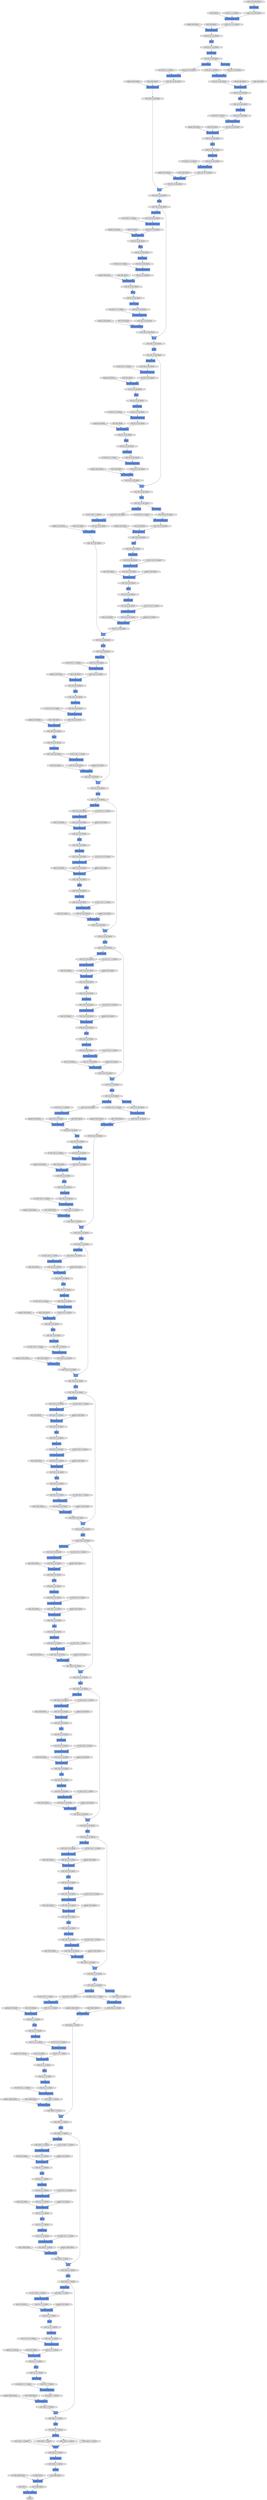 digraph graphname{rankdir=TB;47484085403792 [label="(256, 64, 15, 56), float32",shape="octagon",fillcolor="#E0E0E0",style="filled"];47484085403856 [label="HaloExchange",shape="record",fillcolor="#6495ED",style="filled"];47484033696016 [label="gamma: (128), float32",shape="octagon",fillcolor="#E0E0E0",style="filled"];47484033630480 [label="gamma: (128), float32",shape="octagon",fillcolor="#E0E0E0",style="filled"];47485722526032 [label="(256, 512, 2, 7), float32",shape="octagon",fillcolor="#E0E0E0",style="filled"];47484084912464 [label="gamma: (256), float32",shape="octagon",fillcolor="#E0E0E0",style="filled"];47484084978064 [label="gamma: (256), float32",shape="octagon",fillcolor="#E0E0E0",style="filled"];47485722526160 [label="BatchNormalization",shape="record",fillcolor="#6495ED",style="filled"];47485722526288 [label="(256, 512, 2, 7), float32",shape="octagon",fillcolor="#E0E0E0",style="filled"];47484033696336 [label="beta: (128), float32",shape="octagon",fillcolor="#E0E0E0",style="filled"];47484033630800 [label="beta: (128), float32",shape="octagon",fillcolor="#E0E0E0",style="filled"];47484084912784 [label="beta: (256), float32",shape="octagon",fillcolor="#E0E0E0",style="filled"];47485722526416 [label="BatchNormalization",shape="record",fillcolor="#6495ED",style="filled"];47484084978384 [label="beta: (256), float32",shape="octagon",fillcolor="#E0E0E0",style="filled"];47485722526544 [label="(256, 512, 2, 7), float32",shape="octagon",fillcolor="#E0E0E0",style="filled"];47484033696720 [label="W: (128, 128, 3, 3), float32",shape="octagon",fillcolor="#E0E0E0",style="filled"];47484033631184 [label="W: (128, 128, 3, 3), float32",shape="octagon",fillcolor="#E0E0E0",style="filled"];47484084913168 [label="W: (256, 256, 3, 3), float32",shape="octagon",fillcolor="#E0E0E0",style="filled"];47484084978768 [label="W: (1024, 256, 1, 1), float32",shape="octagon",fillcolor="#E0E0E0",style="filled"];47485722526928 [label="(256, 512, 2, 7), float32",shape="octagon",fillcolor="#E0E0E0",style="filled"];47484033697168 [label="gamma: (128), float32",shape="octagon",fillcolor="#E0E0E0",style="filled"];47484033631632 [label="gamma: (128), float32",shape="octagon",fillcolor="#E0E0E0",style="filled"];47484084913616 [label="gamma: (256), float32",shape="octagon",fillcolor="#E0E0E0",style="filled"];47484084979216 [label="gamma: (1024), float32",shape="octagon",fillcolor="#E0E0E0",style="filled"];47484033697488 [label="beta: (128), float32",shape="octagon",fillcolor="#E0E0E0",style="filled"];47484033631952 [label="beta: (128), float32",shape="octagon",fillcolor="#E0E0E0",style="filled"];47484084913936 [label="beta: (256), float32",shape="octagon",fillcolor="#E0E0E0",style="filled"];47485722527568 [label="Convolution2DFunction",shape="record",fillcolor="#6495ED",style="filled"];47484084979536 [label="beta: (1024), float32",shape="octagon",fillcolor="#E0E0E0",style="filled"];47485722527632 [label="(256, 512, 2, 7), float32",shape="octagon",fillcolor="#E0E0E0",style="filled"];47485722527760 [label="ReLU",shape="record",fillcolor="#6495ED",style="filled"];47484033697872 [label="W: (512, 128, 1, 1), float32",shape="octagon",fillcolor="#E0E0E0",style="filled"];47484033632336 [label="W: (512, 128, 1, 1), float32",shape="octagon",fillcolor="#E0E0E0",style="filled"];47485722527888 [label="(256, 512, 2, 7), float32",shape="octagon",fillcolor="#E0E0E0",style="filled"];47484084914320 [label="W: (1024, 256, 1, 1), float32",shape="octagon",fillcolor="#E0E0E0",style="filled"];47485722528016 [label="_ + _",shape="record",fillcolor="#6495ED",style="filled"];47485722528144 [label="(256, 512, 2, 7), float32",shape="octagon",fillcolor="#E0E0E0",style="filled"];47484084980176 [label="W: (512, 1024, 1, 1), float32",shape="octagon",fillcolor="#E0E0E0",style="filled"];47484033698320 [label="gamma: (512), float32",shape="octagon",fillcolor="#E0E0E0",style="filled"];47484033632784 [label="gamma: (512), float32",shape="octagon",fillcolor="#E0E0E0",style="filled"];47484084914768 [label="gamma: (1024), float32",shape="octagon",fillcolor="#E0E0E0",style="filled"];47485722528528 [label="(256, 2048, 2, 7), float32",shape="octagon",fillcolor="#E0E0E0",style="filled"];47484033698640 [label="beta: (512), float32",shape="octagon",fillcolor="#E0E0E0",style="filled"];47484033633104 [label="beta: (512), float32",shape="octagon",fillcolor="#E0E0E0",style="filled"];47485722528656 [label="(256, 2048, 2, 7), float32",shape="octagon",fillcolor="#E0E0E0",style="filled"];47484084980624 [label="gamma: (512), float32",shape="octagon",fillcolor="#E0E0E0",style="filled"];47484084915088 [label="beta: (1024), float32",shape="octagon",fillcolor="#E0E0E0",style="filled"];47485722528720 [label="SoftmaxCrossEntropy",shape="record",fillcolor="#6495ED",style="filled"];47484084980944 [label="beta: (512), float32",shape="octagon",fillcolor="#E0E0E0",style="filled"];47484033633488 [label="W: (512, 256, 1, 1), float32",shape="octagon",fillcolor="#E0E0E0",style="filled"];47485715549392 [label="(256, 64, 15, 56), float32",shape="octagon",fillcolor="#E0E0E0",style="filled"];47485722529232 [label="(256, 2048, 2, 7), float32",shape="octagon",fillcolor="#E0E0E0",style="filled"];47484084915664 [label="W: (256, 1024, 1, 1), float32",shape="octagon",fillcolor="#E0E0E0",style="filled"];47484033699280 [label="W: (256, 512, 1, 1), float32",shape="octagon",fillcolor="#E0E0E0",style="filled"];47484085407248 [label="BatchNormalization",shape="record",fillcolor="#6495ED",style="filled"];47484084981328 [label="W: (512, 512, 3, 3), float32",shape="octagon",fillcolor="#E0E0E0",style="filled"];47484033633936 [label="gamma: (512), float32",shape="octagon",fillcolor="#E0E0E0",style="filled"];47484084916112 [label="gamma: (256), float32",shape="octagon",fillcolor="#E0E0E0",style="filled"];47484033699728 [label="gamma: (256), float32",shape="octagon",fillcolor="#E0E0E0",style="filled"];47485722529744 [label="AveragePooling2D",shape="record",fillcolor="#6495ED",style="filled"];47484033634256 [label="beta: (512), float32",shape="octagon",fillcolor="#E0E0E0",style="filled"];47485870018704 [label="(256, 512, 8, 28), float32",shape="octagon",fillcolor="#E0E0E0",style="filled"];47485870018768 [label="(256, 512, 8, 28), float32",shape="octagon",fillcolor="#E0E0E0",style="filled"];47485715124496 [label="(256, 64, 15, 56), float32",shape="octagon",fillcolor="#E0E0E0",style="filled"];47485869953424 [label="(256, 512, 8, 28), float32",shape="octagon",fillcolor="#E0E0E0",style="filled"];47485869953488 [label="HaloExchange",shape="record",fillcolor="#6495ED",style="filled"];47485869953552 [label="(256, 512, 8, 28), float32",shape="octagon",fillcolor="#E0E0E0",style="filled"];47485715124752 [label="HaloExchange",shape="record",fillcolor="#6495ED",style="filled"];47485869953680 [label="(256, 512, 8, 28), float32",shape="octagon",fillcolor="#E0E0E0",style="filled"];47485870019280 [label="AllGather",shape="record",fillcolor="#6495ED",style="filled"];47485870019344 [label="(256, 512, 8, 28), float32",shape="octagon",fillcolor="#E0E0E0",style="filled"];47485869953936 [label="Convolution2DFunction",shape="record",fillcolor="#6495ED",style="filled"];47485869954192 [label="BatchNormalization",shape="record",fillcolor="#6495ED",style="filled"];47485869954256 [label="(256, 512, 8, 28), float32",shape="octagon",fillcolor="#E0E0E0",style="filled"];47485870019856 [label="(256, 256, 4, 14), float32",shape="octagon",fillcolor="#E0E0E0",style="filled"];47485870020240 [label="_ + _",shape="record",fillcolor="#6495ED",style="filled"];47485869954768 [label="HaloExchange",shape="record",fillcolor="#6495ED",style="filled"];47485869954832 [label="(256, 512, 8, 28), float32",shape="octagon",fillcolor="#E0E0E0",style="filled"];47485870020496 [label="BatchNormalization",shape="record",fillcolor="#6495ED",style="filled"];47485870020560 [label="(256, 256, 4, 14), float32",shape="octagon",fillcolor="#E0E0E0",style="filled"];47485870020688 [label="Convolution2DFunction",shape="record",fillcolor="#6495ED",style="filled"];47485870020816 [label="(256, 256, 4, 14), float32",shape="octagon",fillcolor="#E0E0E0",style="filled"];47485869955280 [label="ReLU",shape="record",fillcolor="#6495ED",style="filled"];47485869955344 [label="(256, 128, 8, 28), float32",shape="octagon",fillcolor="#E0E0E0",style="filled"];47485870020944 [label="HaloExchange",shape="record",fillcolor="#6495ED",style="filled"];47485870021072 [label="(256, 256, 4, 14), float32",shape="octagon",fillcolor="#E0E0E0",style="filled"];47485869955728 [label="Convolution2DFunction",shape="record",fillcolor="#6495ED",style="filled"];47485870021392 [label="ReLU",shape="record",fillcolor="#6495ED",style="filled"];47485870021456 [label="(256, 256, 4, 14), float32",shape="octagon",fillcolor="#E0E0E0",style="filled"];47485869955984 [label="BatchNormalization",shape="record",fillcolor="#6495ED",style="filled"];47485869956048 [label="(256, 128, 8, 28), float32",shape="octagon",fillcolor="#E0E0E0",style="filled"];47485869956176 [label="_ + _",shape="record",fillcolor="#6495ED",style="filled"];47485870021840 [label="Convolution2DFunction",shape="record",fillcolor="#6495ED",style="filled"];47485869956304 [label="(256, 128, 8, 28), float32",shape="octagon",fillcolor="#E0E0E0",style="filled"];47485869956432 [label="HaloExchange",shape="record",fillcolor="#6495ED",style="filled"];47485870022096 [label="BatchNormalization",shape="record",fillcolor="#6495ED",style="filled"];47485869956560 [label="(256, 128, 8, 28), float32",shape="octagon",fillcolor="#E0E0E0",style="filled"];47485870022160 [label="(256, 256, 4, 14), float32",shape="octagon",fillcolor="#E0E0E0",style="filled"];47485870022288 [label="Convolution2DFunction",shape="record",fillcolor="#6495ED",style="filled"];47485870022416 [label="(256, 256, 4, 14), float32",shape="octagon",fillcolor="#E0E0E0",style="filled"];47485869956880 [label="ReLU",shape="record",fillcolor="#6495ED",style="filled"];47485869956944 [label="(256, 128, 8, 28), float32",shape="octagon",fillcolor="#E0E0E0",style="filled"];47485870022544 [label="HaloExchange",shape="record",fillcolor="#6495ED",style="filled"];47485870121040 [label="(256, 256, 4, 14), float32",shape="octagon",fillcolor="#E0E0E0",style="filled"];47485870055568 [label="(256, 256, 4, 14), float32",shape="octagon",fillcolor="#E0E0E0",style="filled"];47485870055696 [label="BatchNormalization",shape="record",fillcolor="#6495ED",style="filled"];47485869990160 [label="(256, 128, 8, 28), float32",shape="octagon",fillcolor="#E0E0E0",style="filled"];47484085019024 [label="W: (512, 512, 3, 3), float32",shape="octagon",fillcolor="#E0E0E0",style="filled"];47485870055824 [label="(256, 256, 4, 14), float32",shape="octagon",fillcolor="#E0E0E0",style="filled"];47485869990288 [label="BatchNormalization",shape="record",fillcolor="#6495ED",style="filled"];47485722468816 [label="(256, 512, 2, 7), float32",shape="octagon",fillcolor="#E0E0E0",style="filled"];47485870055952 [label="BatchNormalization",shape="record",fillcolor="#6495ED",style="filled"];47485869990416 [label="(256, 128, 8, 28), float32",shape="octagon",fillcolor="#E0E0E0",style="filled"];47485870056080 [label="(256, 256, 4, 14), float32",shape="octagon",fillcolor="#E0E0E0",style="filled"];47485870121744 [label="(256, 256, 4, 14), float32",shape="octagon",fillcolor="#E0E0E0",style="filled"];47484085019472 [label="gamma: (512), float32",shape="octagon",fillcolor="#E0E0E0",style="filled"];47485722469200 [label="BatchNormalization",shape="record",fillcolor="#6495ED",style="filled"];47485870121872 [label="BatchNormalization",shape="record",fillcolor="#6495ED",style="filled"];47485869990800 [label="(256, 128, 8, 28), float32",shape="octagon",fillcolor="#E0E0E0",style="filled"];47485870122000 [label="(256, 256, 4, 14), float32",shape="octagon",fillcolor="#E0E0E0",style="filled"];47485870056464 [label="(256, 256, 4, 14), float32",shape="octagon",fillcolor="#E0E0E0",style="filled"];47485722469456 [label="BatchNormalization",shape="record",fillcolor="#6495ED",style="filled"];47484085019792 [label="beta: (512), float32",shape="octagon",fillcolor="#E0E0E0",style="filled"];47485722469520 [label="(256, 512, 2, 7), float32",shape="octagon",fillcolor="#E0E0E0",style="filled"];47485722469648 [label="Convolution2DFunction",shape="record",fillcolor="#6495ED",style="filled"];47485870122256 [label="(256, 256, 4, 14), float32",shape="octagon",fillcolor="#E0E0E0",style="filled"];47485715490064 [label="MaxPoolingND",shape="record",fillcolor="#6495ED",style="filled"];47485715490128 [label="BatchNormalization",shape="record",fillcolor="#6495ED",style="filled"];47485722469776 [label="(256, 512, 2, 7), float32",shape="octagon",fillcolor="#E0E0E0",style="filled"];47485715490192 [label="Convolution2DFunction",shape="record",fillcolor="#6495ED",style="filled"];47485870122448 [label="ReLU",shape="record",fillcolor="#6495ED",style="filled"];47485715490256 [label="(256, 3, 56, 224), float32",shape="octagon",fillcolor="#E0E0E0",style="filled"];47484085020176 [label="W: (2048, 512, 1, 1), float32",shape="octagon",fillcolor="#E0E0E0",style="filled"];47485722469904 [label="HaloExchange",shape="record",fillcolor="#6495ED",style="filled"];47485870122512 [label="HaloExchange",shape="record",fillcolor="#6495ED",style="filled"];47485869991440 [label="Convolution2DFunction",shape="record",fillcolor="#6495ED",style="filled"];47485869991504 [label="(256, 128, 8, 28), float32",shape="octagon",fillcolor="#E0E0E0",style="filled"];47485722470032 [label="(256, 512, 2, 7), float32",shape="octagon",fillcolor="#E0E0E0",style="filled"];47485870122640 [label="(256, 1024, 4, 14), float32",shape="octagon",fillcolor="#E0E0E0",style="filled"];47485870057104 [label="Convolution2DFunction",shape="record",fillcolor="#6495ED",style="filled"];47485870057168 [label="(256, 256, 4, 14), float32",shape="octagon",fillcolor="#E0E0E0",style="filled"];47485869991632 [label="ReLU",shape="record",fillcolor="#6495ED",style="filled"];47485870122768 [label="(256, 1024, 4, 14), float32",shape="octagon",fillcolor="#E0E0E0",style="filled"];47485870122832 [label="BatchNormalization",shape="record",fillcolor="#6495ED",style="filled"];47485870057296 [label="ReLU",shape="record",fillcolor="#6495ED",style="filled"];47485869991760 [label="(256, 128, 8, 28), float32",shape="octagon",fillcolor="#E0E0E0",style="filled"];47484085020624 [label="gamma: (2048), float32",shape="octagon",fillcolor="#E0E0E0",style="filled"];47485722470352 [label="ReLU",shape="record",fillcolor="#6495ED",style="filled"];47485870057424 [label="(256, 256, 4, 14), float32",shape="octagon",fillcolor="#E0E0E0",style="filled"];47485869991888 [label="_ + _",shape="record",fillcolor="#6495ED",style="filled"];47485722470416 [label="(256, 512, 2, 7), float32",shape="octagon",fillcolor="#E0E0E0",style="filled"];47485870123024 [label="HaloExchange",shape="record",fillcolor="#6495ED",style="filled"];47485870057552 [label="_ + _",shape="record",fillcolor="#6495ED",style="filled"];47485869992016 [label="(256, 128, 8, 28), float32",shape="octagon",fillcolor="#E0E0E0",style="filled"];47484033476752 [label="b: (64), float32",shape="octagon",fillcolor="#E0E0E0",style="filled"];47485870057680 [label="(256, 256, 4, 14), float32",shape="octagon",fillcolor="#E0E0E0",style="filled"];47484033476816 [label="W: (64, 3, 7, 7), float32",shape="octagon",fillcolor="#E0E0E0",style="filled"];47484085020944 [label="beta: (2048), float32",shape="octagon",fillcolor="#E0E0E0",style="filled"];47485870123280 [label="Convolution2DFunction",shape="record",fillcolor="#6495ED",style="filled"];47485869992208 [label="ReLU",shape="record",fillcolor="#6495ED",style="filled"];47485870123344 [label="(256, 1024, 4, 14), float32",shape="octagon",fillcolor="#E0E0E0",style="filled"];47485869992272 [label="HaloExchange",shape="record",fillcolor="#6495ED",style="filled"];47485722470800 [label="Convolution2DFunction",shape="record",fillcolor="#6495ED",style="filled"];47485870057872 [label="ReLU",shape="record",fillcolor="#6495ED",style="filled"];47485715261840 [label="HaloExchange",shape="record",fillcolor="#6495ED",style="filled"];47485870057936 [label="HaloExchange",shape="record",fillcolor="#6495ED",style="filled"];47485869992400 [label="(256, 512, 8, 28), float32",shape="octagon",fillcolor="#E0E0E0",style="filled"];47485870058064 [label="(256, 1024, 4, 14), float32",shape="octagon",fillcolor="#E0E0E0",style="filled"];47485869992528 [label="(256, 512, 8, 28), float32",shape="octagon",fillcolor="#E0E0E0",style="filled"];47485722471056 [label="BatchNormalization",shape="record",fillcolor="#6495ED",style="filled"];47485869992592 [label="BatchNormalization",shape="record",fillcolor="#6495ED",style="filled"];47485722471120 [label="(256, 512, 2, 7), float32",shape="octagon",fillcolor="#E0E0E0",style="filled"];47485870058192 [label="(256, 1024, 4, 14), float32",shape="octagon",fillcolor="#E0E0E0",style="filled"];47485870058256 [label="BatchNormalization",shape="record",fillcolor="#6495ED",style="filled"];47484033477392 [label="gamma: (64), float32",shape="octagon",fillcolor="#E0E0E0",style="filled"];47484085021520 [label="W: (512, 2048, 1, 1), float32",shape="octagon",fillcolor="#E0E0E0",style="filled"];47485722471248 [label="ReLU",shape="record",fillcolor="#6495ED",style="filled"];47485870123856 [label="ReLU",shape="record",fillcolor="#6495ED",style="filled"];47485869992784 [label="ReLU",shape="record",fillcolor="#6495ED",style="filled"];47485870123920 [label="(256, 1024, 4, 14), float32",shape="octagon",fillcolor="#E0E0E0",style="filled"];47485722471376 [label="(256, 512, 2, 7), float32",shape="octagon",fillcolor="#E0E0E0",style="filled"];47485870058448 [label="ReLU",shape="record",fillcolor="#6495ED",style="filled"];47485715196880 [label="ReLU",shape="record",fillcolor="#6495ED",style="filled"];47485722471504 [label="HaloExchange",shape="record",fillcolor="#6495ED",style="filled"];47485870124112 [label="(256, 1024, 4, 14), float32",shape="octagon",fillcolor="#E0E0E0",style="filled"];47485869993040 [label="Convolution2DFunction",shape="record",fillcolor="#6495ED",style="filled"];47484033477712 [label="beta: (64), float32",shape="octagon",fillcolor="#E0E0E0",style="filled"];47485869993104 [label="(256, 512, 8, 28), float32",shape="octagon",fillcolor="#E0E0E0",style="filled"];47485722471632 [label="(256, 512, 2, 7), float32",shape="octagon",fillcolor="#E0E0E0",style="filled"];47485870058704 [label="Convolution2DFunction",shape="record",fillcolor="#6495ED",style="filled"];47484085021968 [label="gamma: (512), float32",shape="octagon",fillcolor="#E0E0E0",style="filled"];47485870058768 [label="(256, 1024, 4, 14), float32",shape="octagon",fillcolor="#E0E0E0",style="filled"];47485870124432 [label="ReLU",shape="record",fillcolor="#6495ED",style="filled"];47485870124496 [label="(256, 256, 4, 14), float32",shape="octagon",fillcolor="#E0E0E0",style="filled"];47485722471952 [label="Convolution2DFunction",shape="record",fillcolor="#6495ED",style="filled"];47484085022288 [label="beta: (512), float32",shape="octagon",fillcolor="#E0E0E0",style="filled"];47485722472016 [label="(256, 2048, 2, 7), float32",shape="octagon",fillcolor="#E0E0E0",style="filled"];47485869993616 [label="ReLU",shape="record",fillcolor="#6495ED",style="filled"];47485722472144 [label="(256, 1024, 4, 14), float32",shape="octagon",fillcolor="#E0E0E0",style="filled"];47485869993680 [label="(256, 512, 8, 28), float32",shape="octagon",fillcolor="#E0E0E0",style="filled"];47485722472208 [label="_ + _",shape="record",fillcolor="#6495ED",style="filled"];47485870059280 [label="HaloExchange",shape="record",fillcolor="#6495ED",style="filled"];47484033478416 [label="W: (64, 64, 1, 1), float32",shape="octagon",fillcolor="#E0E0E0",style="filled"];47485870124880 [label="Convolution2DFunction",shape="record",fillcolor="#6495ED",style="filled"];47485870059344 [label="(256, 1024, 4, 14), float32",shape="octagon",fillcolor="#E0E0E0",style="filled"];47485869993872 [label="(256, 512, 8, 28), float32",shape="octagon",fillcolor="#E0E0E0",style="filled"];47484085022672 [label="W: (512, 512, 3, 3), float32",shape="octagon",fillcolor="#E0E0E0",style="filled"];47485722472400 [label="HaloExchange",shape="record",fillcolor="#6495ED",style="filled"];47485870059472 [label="(256, 1024, 4, 14), float32",shape="octagon",fillcolor="#E0E0E0",style="filled"];47485869993936 [label="Convolution2DFunction",shape="record",fillcolor="#6495ED",style="filled"];47485722538064 [label="(256, 2048, 2, 7), float32",shape="octagon",fillcolor="#E0E0E0",style="filled"];47485722538192 [label="(256, 2048, 2, 7), float32",shape="octagon",fillcolor="#E0E0E0",style="filled"];47484084957456 [label="W: (256, 256, 3, 3), float32",shape="octagon",fillcolor="#E0E0E0",style="filled"];47485870092560 [label="BatchNormalization",shape="record",fillcolor="#6495ED",style="filled"];47485870092624 [label="(256, 1024, 4, 14), float32",shape="octagon",fillcolor="#E0E0E0",style="filled"];47485722538640 [label="(256, 2048, 2, 7), float32",shape="octagon",fillcolor="#E0E0E0",style="filled"];47484084957904 [label="gamma: (256), float32",shape="octagon",fillcolor="#E0E0E0",style="filled"];47485870093136 [label="HaloExchange",shape="record",fillcolor="#6495ED",style="filled"];47485722538896 [label="(256, 2048, 2, 7), float32",shape="octagon",fillcolor="#E0E0E0",style="filled"];47485870093200 [label="(256, 1024, 4, 14), float32",shape="octagon",fillcolor="#E0E0E0",style="filled"];47484084958224 [label="beta: (256), float32",shape="octagon",fillcolor="#E0E0E0",style="filled"];47485870093392 [label="(256, 1024, 4, 14), float32",shape="octagon",fillcolor="#E0E0E0",style="filled"];47485722539216 [label="(256, 2048, 2, 7), float32",shape="octagon",fillcolor="#E0E0E0",style="filled"];47485722539280 [label="(256), int32",shape="octagon",fillcolor="#E0E0E0",style="filled"];47485722539344 [label="(256, 2048, 8, 7), float32",shape="octagon",fillcolor="#E0E0E0",style="filled"];47484084958608 [label="W: (1024, 256, 1, 1), float32",shape="octagon",fillcolor="#E0E0E0",style="filled"];47485870093776 [label="(256, 256, 4, 14), float32",shape="octagon",fillcolor="#E0E0E0",style="filled"];47484084959056 [label="gamma: (1024), float32",shape="octagon",fillcolor="#E0E0E0",style="filled"];47485870094160 [label="ReLU",shape="record",fillcolor="#6495ED",style="filled"];47485722539984 [label="(256, 2048, 2, 1), float32",shape="octagon",fillcolor="#E0E0E0",style="filled"];47485870094416 [label="Convolution2DFunction",shape="record",fillcolor="#6495ED",style="filled"];47484084959376 [label="beta: (1024), float32",shape="octagon",fillcolor="#E0E0E0",style="filled"];47485870094480 [label="(256, 256, 4, 14), float32",shape="octagon",fillcolor="#E0E0E0",style="filled"];47485870094608 [label="ReLU",shape="record",fillcolor="#6495ED",style="filled"];47485870094736 [label="(256, 256, 4, 14), float32",shape="octagon",fillcolor="#E0E0E0",style="filled"];47485870094864 [label="HaloExchange",shape="record",fillcolor="#6495ED",style="filled"];47485870094992 [label="(256, 256, 4, 14), float32",shape="octagon",fillcolor="#E0E0E0",style="filled"];47485722540816 [label="(256, 4096), float32",shape="octagon",fillcolor="#E0E0E0",style="filled"];47484084960016 [label="W: (256, 1024, 1, 1), float32",shape="octagon",fillcolor="#E0E0E0",style="filled"];47485870095312 [label="ReLU",shape="record",fillcolor="#6495ED",style="filled"];47485870095376 [label="(256, 256, 4, 14), float32",shape="octagon",fillcolor="#E0E0E0",style="filled"];47484084960464 [label="gamma: (256), float32",shape="octagon",fillcolor="#E0E0E0",style="filled"];47485722541328 [label="(256, 1000), float32",shape="octagon",fillcolor="#E0E0E0",style="filled"];47485722541456 [label="float32",shape="octagon",fillcolor="#E0E0E0",style="filled"];47485870095760 [label="Convolution2DFunction",shape="record",fillcolor="#6495ED",style="filled"];47484084960784 [label="beta: (256), float32",shape="octagon",fillcolor="#E0E0E0",style="filled"];47485870096016 [label="BatchNormalization",shape="record",fillcolor="#6495ED",style="filled"];47485870096080 [label="(256, 256, 4, 14), float32",shape="octagon",fillcolor="#E0E0E0",style="filled"];47485870096208 [label="_ + _",shape="record",fillcolor="#6495ED",style="filled"];47484084961168 [label="W: (256, 256, 3, 3), float32",shape="octagon",fillcolor="#E0E0E0",style="filled"];47485870096336 [label="(256, 256, 4, 14), float32",shape="octagon",fillcolor="#E0E0E0",style="filled"];47484084994128 [label="gamma: (512), float32",shape="octagon",fillcolor="#E0E0E0",style="filled"];47485715005520 [label="BatchNormalization",shape="record",fillcolor="#6495ED",style="filled"];47485715005584 [label="(256, 64, 15, 56), float32",shape="octagon",fillcolor="#E0E0E0",style="filled"];47485722509520 [label="(256, 512, 2, 7), float32",shape="octagon",fillcolor="#E0E0E0",style="filled"];47484033679568 [label="W: (128, 512, 1, 1), float32",shape="octagon",fillcolor="#E0E0E0",style="filled"];47484084896016 [label="W: (256, 1024, 1, 1), float32",shape="octagon",fillcolor="#E0E0E0",style="filled"];47485715005712 [label="_ + _",shape="record",fillcolor="#6495ED",style="filled"];47484084994448 [label="beta: (512), float32",shape="octagon",fillcolor="#E0E0E0",style="filled"];47485715005904 [label="BatchNormalization",shape="record",fillcolor="#6495ED",style="filled"];47485715005968 [label="(256, 256, 15, 56), float32",shape="octagon",fillcolor="#E0E0E0",style="filled"];47484033680016 [label="gamma: (128), float32",shape="octagon",fillcolor="#E0E0E0",style="filled"];47485715006096 [label="(256, 64, 15, 56), float32",shape="octagon",fillcolor="#E0E0E0",style="filled"];47484084896464 [label="gamma: (256), float32",shape="octagon",fillcolor="#E0E0E0",style="filled"];47485715006160 [label="Convolution2DFunction",shape="record",fillcolor="#6495ED",style="filled"];47484084994832 [label="W: (2048, 512, 1, 1), float32",shape="octagon",fillcolor="#E0E0E0",style="filled"];47485722510224 [label="(256, 512, 2, 7), float32",shape="octagon",fillcolor="#E0E0E0",style="filled"];47485715006352 [label="(256, 256, 15, 56), float32",shape="octagon",fillcolor="#E0E0E0",style="filled"];47484033680336 [label="beta: (128), float32",shape="octagon",fillcolor="#E0E0E0",style="filled"];47485722510352 [label="BatchNormalization",shape="record",fillcolor="#6495ED",style="filled"];47484084896784 [label="beta: (256), float32",shape="octagon",fillcolor="#E0E0E0",style="filled"];47485715006544 [label="(256, 256, 15, 56), float32",shape="octagon",fillcolor="#E0E0E0",style="filled"];47485722510480 [label="(256, 512, 2, 7), float32",shape="octagon",fillcolor="#E0E0E0",style="filled"];47485715006608 [label="Convolution2DFunction",shape="record",fillcolor="#6495ED",style="filled"];47484084995280 [label="gamma: (2048), float32",shape="octagon",fillcolor="#E0E0E0",style="filled"];47484033680720 [label="W: (128, 128, 3, 3), float32",shape="octagon",fillcolor="#E0E0E0",style="filled"];47485722510736 [label="(256, 512, 2, 7), float32",shape="octagon",fillcolor="#E0E0E0",style="filled"];47484084897168 [label="W: (256, 256, 3, 3), float32",shape="octagon",fillcolor="#E0E0E0",style="filled"];47485715006928 [label="(256, 256, 15, 56), float32",shape="octagon",fillcolor="#E0E0E0",style="filled"];47484084995600 [label="beta: (2048), float32",shape="octagon",fillcolor="#E0E0E0",style="filled"];47485722510928 [label="ReLU",shape="record",fillcolor="#6495ED",style="filled"];47485722510992 [label="HaloExchange",shape="record",fillcolor="#6495ED",style="filled"];47485715007120 [label="(256, 64, 15, 56), float32",shape="octagon",fillcolor="#E0E0E0",style="filled"];47485715531408 [label="HaloExchange",shape="record",fillcolor="#6495ED",style="filled"];47485715007184 [label="ReLU",shape="record",fillcolor="#6495ED",style="filled"];47485722511120 [label="(256, 2048, 2, 7), float32",shape="octagon",fillcolor="#E0E0E0",style="filled"];47484033681168 [label="gamma: (128), float32",shape="octagon",fillcolor="#E0E0E0",style="filled"];47485715007248 [label="(256, 64, 15, 56), float32",shape="octagon",fillcolor="#E0E0E0",style="filled"];47484084897616 [label="gamma: (256), float32",shape="octagon",fillcolor="#E0E0E0",style="filled"];47485722511248 [label="(256, 2048, 2, 7), float32",shape="octagon",fillcolor="#E0E0E0",style="filled"];47484084995984 [label="W: (2048, 1024, 1, 1), float32",shape="octagon",fillcolor="#E0E0E0",style="filled"];47485722511312 [label="BatchNormalization",shape="record",fillcolor="#6495ED",style="filled"];47485715007504 [label="HaloExchange",shape="record",fillcolor="#6495ED",style="filled"];47484033681488 [label="beta: (128), float32",shape="octagon",fillcolor="#E0E0E0",style="filled"];47485722511504 [label="HaloExchange",shape="record",fillcolor="#6495ED",style="filled"];47484084897936 [label="beta: (256), float32",shape="octagon",fillcolor="#E0E0E0",style="filled"];47485715007632 [label="HaloExchange",shape="record",fillcolor="#6495ED",style="filled"];47485715007696 [label="(256, 64, 15, 56), float32",shape="octagon",fillcolor="#E0E0E0",style="filled"];47485714974928 [label="(256, 256, 15, 56), float32",shape="octagon",fillcolor="#E0E0E0",style="filled"];47485714974992 [label="(256, 64, 15, 56), float32",shape="octagon",fillcolor="#E0E0E0",style="filled"];47484084996432 [label="gamma: (2048), float32",shape="octagon",fillcolor="#E0E0E0",style="filled"];47485715007824 [label="(256, 64, 15, 56), float32",shape="octagon",fillcolor="#E0E0E0",style="filled"];47485722511760 [label="Convolution2DFunction",shape="record",fillcolor="#6495ED",style="filled"];47485715007888 [label="HaloExchange",shape="record",fillcolor="#6495ED",style="filled"];47485722511824 [label="(256, 2048, 2, 7), float32",shape="octagon",fillcolor="#E0E0E0",style="filled"];47484033681872 [label="W: (512, 128, 1, 1), float32",shape="octagon",fillcolor="#E0E0E0",style="filled"];47484084898320 [label="W: (1024, 256, 1, 1), float32",shape="octagon",fillcolor="#E0E0E0",style="filled"];47485715008080 [label="ReLU",shape="record",fillcolor="#6495ED",style="filled"];47485714975312 [label="Convolution2DFunction",shape="record",fillcolor="#6495ED",style="filled"];47484084996752 [label="beta: (2048), float32",shape="octagon",fillcolor="#E0E0E0",style="filled"];47485714975440 [label="BatchNormalization",shape="record",fillcolor="#6495ED",style="filled"];47485714975504 [label="(256, 64, 15, 56), float32",shape="octagon",fillcolor="#E0E0E0",style="filled"];47485715008336 [label="Convolution2DFunction",shape="record",fillcolor="#6495ED",style="filled"];47485714975568 [label="ReLU",shape="record",fillcolor="#6495ED",style="filled"];47484033682320 [label="gamma: (512), float32",shape="octagon",fillcolor="#E0E0E0",style="filled"];47485714975632 [label="ReLU",shape="record",fillcolor="#6495ED",style="filled"];47485722512336 [label="Concat",shape="record",fillcolor="#6495ED",style="filled"];47484084898768 [label="gamma: (1024), float32",shape="octagon",fillcolor="#E0E0E0",style="filled"];47485714975696 [label="HaloExchange",shape="record",fillcolor="#6495ED",style="filled"];47485722512400 [label="(256, 2048, 2, 7), float32",shape="octagon",fillcolor="#E0E0E0",style="filled"];47485715008656 [label="(256, 64, 15, 56), float32",shape="octagon",fillcolor="#E0E0E0",style="filled"];47485714975888 [label="(256, 64, 15, 56), float32",shape="octagon",fillcolor="#E0E0E0",style="filled"];47485722512592 [label="(256, 2048, 2, 7), float32",shape="octagon",fillcolor="#E0E0E0",style="filled"];47484084997328 [label="W: (512, 2048, 1, 1), float32",shape="octagon",fillcolor="#E0E0E0",style="filled"];47484033682640 [label="beta: (512), float32",shape="octagon",fillcolor="#E0E0E0",style="filled"];47484084899088 [label="beta: (1024), float32",shape="octagon",fillcolor="#E0E0E0",style="filled"];47485715008848 [label="ReLU",shape="record",fillcolor="#6495ED",style="filled"];47485715008912 [label="(256, 256, 15, 56), float32",shape="octagon",fillcolor="#E0E0E0",style="filled"];47485715008976 [label="(256, 64, 15, 56), float32",shape="octagon",fillcolor="#E0E0E0",style="filled"];47485722512912 [label="ReLU",shape="record",fillcolor="#6495ED",style="filled"];47485714976272 [label="Convolution2DFunction",shape="record",fillcolor="#6495ED",style="filled"];47485722512976 [label="(256, 512, 2, 7), float32",shape="octagon",fillcolor="#E0E0E0",style="filled"];47484084997776 [label="gamma: (512), float32",shape="octagon",fillcolor="#E0E0E0",style="filled"];47485714976400 [label="(256, 64, 15, 56), float32",shape="octagon",fillcolor="#E0E0E0",style="filled"];47484033683216 [label="W: (128, 512, 1, 1), float32",shape="octagon",fillcolor="#E0E0E0",style="filled"];47484084899664 [label="W: (256, 1024, 1, 1), float32",shape="octagon",fillcolor="#E0E0E0",style="filled"];47485715009360 [label="BatchNormalization",shape="record",fillcolor="#6495ED",style="filled"];47485714976592 [label="(256, 64, 15, 56), float32",shape="octagon",fillcolor="#E0E0E0",style="filled"];47485714976656 [label="BatchNormalization",shape="record",fillcolor="#6495ED",style="filled"];47485722513360 [label="Convolution2DFunction",shape="record",fillcolor="#6495ED",style="filled"];47484084998096 [label="beta: (512), float32",shape="octagon",fillcolor="#E0E0E0",style="filled"];47485714976720 [label="(256, 64, 15, 56), float32",shape="octagon",fillcolor="#E0E0E0",style="filled"];47485870035024 [label="(256, 256, 4, 14), float32",shape="octagon",fillcolor="#E0E0E0",style="filled"];47484033552592 [label="gamma: (64), float32",shape="octagon",fillcolor="#E0E0E0",style="filled"];47485870100752 [label="(256, 256, 4, 14), float32",shape="octagon",fillcolor="#E0E0E0",style="filled"];47485715075344 [label="ReLU",shape="record",fillcolor="#6495ED",style="filled"];47485870035344 [label="BatchNormalization",shape="record",fillcolor="#6495ED",style="filled"];47485870035408 [label="(256, 1024, 4, 14), float32",shape="octagon",fillcolor="#E0E0E0",style="filled"];47485715075536 [label="(256, 256, 15, 56), float32",shape="octagon",fillcolor="#E0E0E0",style="filled"];47485870101008 [label="HaloExchange",shape="record",fillcolor="#6495ED",style="filled"];47485715075600 [label="(256, 256, 15, 56), float32",shape="octagon",fillcolor="#E0E0E0",style="filled"];47484033552912 [label="beta: (64), float32",shape="octagon",fillcolor="#E0E0E0",style="filled"];47485870035536 [label="(256, 512, 8, 28), float32",shape="octagon",fillcolor="#E0E0E0",style="filled"];47484033651280 [label="W: (128, 512, 1, 1), float32",shape="octagon",fillcolor="#E0E0E0",style="filled"];47485870101136 [label="(256, 1024, 4, 14), float32",shape="octagon",fillcolor="#E0E0E0",style="filled"];47485870035600 [label="HaloExchange",shape="record",fillcolor="#6495ED",style="filled"];47485870101264 [label="(256, 1024, 4, 14), float32",shape="octagon",fillcolor="#E0E0E0",style="filled"];47485870101328 [label="Convolution2DFunction",shape="record",fillcolor="#6495ED",style="filled"];47485870035792 [label="BatchNormalization",shape="record",fillcolor="#6495ED",style="filled"];47485715075984 [label="HaloExchange",shape="record",fillcolor="#6495ED",style="filled"];47484033553296 [label="W: (64, 64, 3, 3), float32",shape="octagon",fillcolor="#E0E0E0",style="filled"];47485870101520 [label="BatchNormalization",shape="record",fillcolor="#6495ED",style="filled"];47484033651728 [label="gamma: (128), float32",shape="octagon",fillcolor="#E0E0E0",style="filled"];47485870036048 [label="HaloExchange",shape="record",fillcolor="#6495ED",style="filled"];47485870036112 [label="(256, 1024, 4, 14), float32",shape="octagon",fillcolor="#E0E0E0",style="filled"];47485870101776 [label="Convolution2DFunction",shape="record",fillcolor="#6495ED",style="filled"];47485870101840 [label="(256, 1024, 4, 14), float32",shape="octagon",fillcolor="#E0E0E0",style="filled"];47484033652048 [label="beta: (128), float32",shape="octagon",fillcolor="#E0E0E0",style="filled"];47484033553744 [label="gamma: (64), float32",shape="octagon",fillcolor="#E0E0E0",style="filled"];47485715076560 [label="Convolution2DFunction",shape="record",fillcolor="#6495ED",style="filled"];47485870036496 [label="(256, 1024, 4, 14), float32",shape="octagon",fillcolor="#E0E0E0",style="filled"];47485870036624 [label="(256, 1024, 4, 14), float32",shape="octagon",fillcolor="#E0E0E0",style="filled"];47485715076752 [label="(256, 256, 15, 56), float32",shape="octagon",fillcolor="#E0E0E0",style="filled"];47484033554064 [label="beta: (64), float32",shape="octagon",fillcolor="#E0E0E0",style="filled"];47484033652432 [label="W: (128, 128, 3, 3), float32",shape="octagon",fillcolor="#E0E0E0",style="filled"];47485715076816 [label="BatchNormalization",shape="record",fillcolor="#6495ED",style="filled"];47485870036752 [label="(256, 1024, 4, 14), float32",shape="octagon",fillcolor="#E0E0E0",style="filled"];47485715076944 [label="HaloExchange",shape="record",fillcolor="#6495ED",style="filled"];47485870102352 [label="HaloExchange",shape="record",fillcolor="#6495ED",style="filled"];47485870036816 [label="ReLU",shape="record",fillcolor="#6495ED",style="filled"];47485870102416 [label="(256, 1024, 4, 14), float32",shape="octagon",fillcolor="#E0E0E0",style="filled"];47485870037008 [label="Convolution2DFunction",shape="record",fillcolor="#6495ED",style="filled"];47484033554448 [label="W: (256, 64, 1, 1), float32",shape="octagon",fillcolor="#E0E0E0",style="filled"];47485870102608 [label="(256, 1024, 4, 14), float32",shape="octagon",fillcolor="#E0E0E0",style="filled"];47484033652880 [label="gamma: (128), float32",shape="octagon",fillcolor="#E0E0E0",style="filled"];47485715077264 [label="(256, 256, 15, 56), float32",shape="octagon",fillcolor="#E0E0E0",style="filled"];47485870037264 [label="HaloExchange",shape="record",fillcolor="#6495ED",style="filled"];47485870037328 [label="(256, 1024, 4, 14), float32",shape="octagon",fillcolor="#E0E0E0",style="filled"];47485870102928 [label="ReLU",shape="record",fillcolor="#6495ED",style="filled"];47485870102992 [label="(256, 256, 4, 14), float32",shape="octagon",fillcolor="#E0E0E0",style="filled"];47484033653200 [label="beta: (128), float32",shape="octagon",fillcolor="#E0E0E0",style="filled"];47485715077584 [label="(256, 256, 15, 56), float32",shape="octagon",fillcolor="#E0E0E0",style="filled"];47484033554896 [label="gamma: (256), float32",shape="octagon",fillcolor="#E0E0E0",style="filled"];47484033555216 [label="beta: (256), float32",shape="octagon",fillcolor="#E0E0E0",style="filled"];47485715569424 [label="HaloExchange",shape="record",fillcolor="#6495ED",style="filled"];47485870103376 [label="Convolution2DFunction",shape="record",fillcolor="#6495ED",style="filled"];47485870037840 [label="HaloExchange",shape="record",fillcolor="#6495ED",style="filled"];47484033653584 [label="W: (512, 128, 1, 1), float32",shape="octagon",fillcolor="#E0E0E0",style="filled"];47485715569488 [label="Convolution2DFunction",shape="record",fillcolor="#6495ED",style="filled"];47485870037904 [label="(256, 1024, 4, 14), float32",shape="octagon",fillcolor="#E0E0E0",style="filled"];47485715569616 [label="BatchNormalization",shape="record",fillcolor="#6495ED",style="filled"];47485715569680 [label="(256, 64, 31, 112), float32",shape="octagon",fillcolor="#E0E0E0",style="filled"];47485870103632 [label="BatchNormalization",shape="record",fillcolor="#6495ED",style="filled"];47485715569744 [label="HaloExchange",shape="record",fillcolor="#6495ED",style="filled"];47485870103696 [label="(256, 256, 4, 14), float32",shape="octagon",fillcolor="#E0E0E0",style="filled"];47485715569808 [label="ReLU",shape="record",fillcolor="#6495ED",style="filled"];47484033555600 [label="W: (256, 64, 1, 1), float32",shape="octagon",fillcolor="#E0E0E0",style="filled"];47485715569872 [label="(256, 64, 15, 56), float32",shape="octagon",fillcolor="#E0E0E0",style="filled"];47485870103824 [label="_ + _",shape="record",fillcolor="#6495ED",style="filled"];47484033654032 [label="gamma: (512), float32",shape="octagon",fillcolor="#E0E0E0",style="filled"];47485715569936 [label="(256, 64, 31, 112), float32",shape="octagon",fillcolor="#E0E0E0",style="filled"];47485870038352 [label="ReLU",shape="record",fillcolor="#6495ED",style="filled"];47485715570000 [label="(256, 64, 15, 56), float32",shape="octagon",fillcolor="#E0E0E0",style="filled"];47485870103952 [label="(256, 256, 4, 14), float32",shape="octagon",fillcolor="#E0E0E0",style="filled"];47485870038416 [label="(256, 256, 4, 14), float32",shape="octagon",fillcolor="#E0E0E0",style="filled"];47485715570128 [label="(256, 64, 31, 112), float32",shape="octagon",fillcolor="#E0E0E0",style="filled"];47485870104080 [label="HaloExchange",shape="record",fillcolor="#6495ED",style="filled"];47485715570192 [label="Convolution2DFunction",shape="record",fillcolor="#6495ED",style="filled"];47485715570256 [label="HaloExchange",shape="record",fillcolor="#6495ED",style="filled"];47484033654352 [label="beta: (512), float32",shape="octagon",fillcolor="#E0E0E0",style="filled"];47484033556048 [label="gamma: (256), float32",shape="octagon",fillcolor="#E0E0E0",style="filled"];47485870104208 [label="(256, 256, 4, 14), float32",shape="octagon",fillcolor="#E0E0E0",style="filled"];47485715570320 [label="(256, 3, 62, 224), float32",shape="octagon",fillcolor="#E0E0E0",style="filled"];47485870038800 [label="Convolution2DFunction",shape="record",fillcolor="#6495ED",style="filled"];47485715570448 [label="HaloExchange",shape="record",fillcolor="#6495ED",style="filled"];47484033556368 [label="beta: (256), float32",shape="octagon",fillcolor="#E0E0E0",style="filled"];47485870104528 [label="ReLU",shape="record",fillcolor="#6495ED",style="filled"];47485715570640 [label="ReLU",shape="record",fillcolor="#6495ED",style="filled"];47483813224528 [label="LinearFunction",shape="record",fillcolor="#6495ED",style="filled"];47485715046480 [label="(256, 256, 15, 56), float32",shape="octagon",fillcolor="#E0E0E0",style="filled"];47485869940880 [label="(256, 128, 8, 28), float32",shape="octagon",fillcolor="#E0E0E0",style="filled"];47485715046544 [label="(256, 64, 15, 56), float32",shape="octagon",fillcolor="#E0E0E0",style="filled"];47484033622224 [label="W: (64, 256, 1, 1), float32",shape="octagon",fillcolor="#E0E0E0",style="filled"];47484084936976 [label="beta: (256), float32",shape="octagon",fillcolor="#E0E0E0",style="filled"];47484033720592 [label="beta: (256), float32",shape="octagon",fillcolor="#E0E0E0",style="filled"];47485715046864 [label="Convolution2DFunction",shape="record",fillcolor="#6495ED",style="filled"];47485715046928 [label="(256, 256, 15, 56), float32",shape="octagon",fillcolor="#E0E0E0",style="filled"];47485869974096 [label="(256, 128, 8, 28), float32",shape="octagon",fillcolor="#E0E0E0",style="filled"];47485715046992 [label="(256, 64, 15, 56), float32",shape="octagon",fillcolor="#E0E0E0",style="filled"];47484084937360 [label="W: (256, 256, 3, 3), float32",shape="octagon",fillcolor="#E0E0E0",style="filled"];47484033720976 [label="W: (256, 256, 3, 3), float32",shape="octagon",fillcolor="#E0E0E0",style="filled"];47484033622672 [label="gamma: (64), float32",shape="octagon",fillcolor="#E0E0E0",style="filled"];47485869974224 [label="BatchNormalization",shape="record",fillcolor="#6495ED",style="filled"];47485869974352 [label="(256, 128, 8, 28), float32",shape="octagon",fillcolor="#E0E0E0",style="filled"];47485869941584 [label="(256, 128, 8, 28), float32",shape="octagon",fillcolor="#E0E0E0",style="filled"];47485869941712 [label="BatchNormalization",shape="record",fillcolor="#6495ED",style="filled"];47484033622992 [label="beta: (64), float32",shape="octagon",fillcolor="#E0E0E0",style="filled"];47485715047440 [label="Convolution2DFunction",shape="record",fillcolor="#6495ED",style="filled"];47484084937808 [label="gamma: (256), float32",shape="octagon",fillcolor="#E0E0E0",style="filled"];47484033721424 [label="gamma: (256), float32",shape="octagon",fillcolor="#E0E0E0",style="filled"];47485869974608 [label="(256, 128, 8, 28), float32",shape="octagon",fillcolor="#E0E0E0",style="filled"];47485869941840 [label="(256, 128, 8, 28), float32",shape="octagon",fillcolor="#E0E0E0",style="filled"];47485715047504 [label="BatchNormalization",shape="record",fillcolor="#6495ED",style="filled"];47485869941968 [label="BatchNormalization",shape="record",fillcolor="#6495ED",style="filled"];47485869974800 [label="BatchNormalization",shape="record",fillcolor="#6495ED",style="filled"];47485869974864 [label="HaloExchange",shape="record",fillcolor="#6495ED",style="filled"];47485869942096 [label="(256, 128, 8, 28), float32",shape="octagon",fillcolor="#E0E0E0",style="filled"];47484033623376 [label="W: (64, 64, 3, 3), float32",shape="octagon",fillcolor="#E0E0E0",style="filled"];47484084938128 [label="beta: (256), float32",shape="octagon",fillcolor="#E0E0E0",style="filled"];47484033721744 [label="beta: (256), float32",shape="octagon",fillcolor="#E0E0E0",style="filled"];47485715047824 [label="ReLU",shape="record",fillcolor="#6495ED",style="filled"];47485869974992 [label="(256, 512, 8, 28), float32",shape="octagon",fillcolor="#E0E0E0",style="filled"];47485715047888 [label="HaloExchange",shape="record",fillcolor="#6495ED",style="filled"];47485869975120 [label="(256, 512, 8, 28), float32",shape="octagon",fillcolor="#E0E0E0",style="filled"];47485715048016 [label="_ + _",shape="record",fillcolor="#6495ED",style="filled"];47483786454608 [label="_ + _",shape="record",fillcolor="#6495ED",style="filled"];47485869975184 [label="BatchNormalization",shape="record",fillcolor="#6495ED",style="filled"];47485869942416 [label="ReLU",shape="record",fillcolor="#6495ED",style="filled"];47485869942480 [label="(256, 128, 8, 28), float32",shape="octagon",fillcolor="#E0E0E0",style="filled"];47485715048144 [label="(256, 64, 15, 56), float32",shape="octagon",fillcolor="#E0E0E0",style="filled"];47484084938512 [label="W: (1024, 256, 1, 1), float32",shape="octagon",fillcolor="#E0E0E0",style="filled"];47484033722128 [label="W: (1024, 256, 1, 1), float32",shape="octagon",fillcolor="#E0E0E0",style="filled"];47484033623824 [label="gamma: (64), float32",shape="octagon",fillcolor="#E0E0E0",style="filled"];47485869975376 [label="HaloExchange",shape="record",fillcolor="#6495ED",style="filled"];47485715048464 [label="Convolution2DFunction",shape="record",fillcolor="#6495ED",style="filled"];47485869975632 [label="Convolution2DFunction",shape="record",fillcolor="#6495ED",style="filled"];47485869942864 [label="BatchNormalization",shape="record",fillcolor="#6495ED",style="filled"];47484033624144 [label="beta: (64), float32",shape="octagon",fillcolor="#E0E0E0",style="filled"];47485869975696 [label="(256, 512, 8, 28), float32",shape="octagon",fillcolor="#E0E0E0",style="filled"];47485715048592 [label="(256, 64, 15, 56), float32",shape="octagon",fillcolor="#E0E0E0",style="filled"];47484084938960 [label="gamma: (1024), float32",shape="octagon",fillcolor="#E0E0E0",style="filled"];47484033722576 [label="gamma: (1024), float32",shape="octagon",fillcolor="#E0E0E0",style="filled"];47485715048784 [label="Reshape",shape="record",fillcolor="#6495ED",style="filled"];47485869943120 [label="Convolution2DFunction",shape="record",fillcolor="#6495ED",style="filled"];47485869943184 [label="(256, 128, 8, 28), float32",shape="octagon",fillcolor="#E0E0E0",style="filled"];47484033624528 [label="W: (256, 64, 1, 1), float32",shape="octagon",fillcolor="#E0E0E0",style="filled"];47484084939280 [label="beta: (1024), float32",shape="octagon",fillcolor="#E0E0E0",style="filled"];47484033722896 [label="beta: (1024), float32",shape="octagon",fillcolor="#E0E0E0",style="filled"];47485869943312 [label="ReLU",shape="record",fillcolor="#6495ED",style="filled"];47485715048976 [label="(256, 64, 15, 56), float32",shape="octagon",fillcolor="#E0E0E0",style="filled"];47485869976208 [label="HaloExchange",shape="record",fillcolor="#6495ED",style="filled"];47485869943440 [label="(256, 128, 8, 28), float32",shape="octagon",fillcolor="#E0E0E0",style="filled"];47485869976272 [label="(256, 512, 8, 28), float32",shape="octagon",fillcolor="#E0E0E0",style="filled"];47485869943568 [label="HaloExchange",shape="record",fillcolor="#6495ED",style="filled"];47485715049232 [label="ReLU",shape="record",fillcolor="#6495ED",style="filled"];47484033723280 [label="W: (1024, 512, 1, 1), float32",shape="octagon",fillcolor="#E0E0E0",style="filled"];47485869976464 [label="(256, 512, 8, 28), float32",shape="octagon",fillcolor="#E0E0E0",style="filled"];47485869943696 [label="(256, 128, 8, 28), float32",shape="octagon",fillcolor="#E0E0E0",style="filled"];47484033624976 [label="gamma: (256), float32",shape="octagon",fillcolor="#E0E0E0",style="filled"];47485715049360 [label="(256, 256, 15, 56), float32",shape="octagon",fillcolor="#E0E0E0",style="filled"];47485715049424 [label="(256, 256, 15, 56), float32",shape="octagon",fillcolor="#E0E0E0",style="filled"];47484084939856 [label="W: (256, 1024, 1, 1), float32",shape="octagon",fillcolor="#E0E0E0",style="filled"];47485715049616 [label="HaloExchange",shape="record",fillcolor="#6495ED",style="filled"];47485869976784 [label="ReLU",shape="record",fillcolor="#6495ED",style="filled"];47485869944016 [label="Convolution2DFunction",shape="record",fillcolor="#6495ED",style="filled"];47484033625296 [label="beta: (256), float32",shape="octagon",fillcolor="#E0E0E0",style="filled"];47485869976848 [label="(256, 128, 8, 28), float32",shape="octagon",fillcolor="#E0E0E0",style="filled"];47485869944080 [label="(256, 512, 8, 28), float32",shape="octagon",fillcolor="#E0E0E0",style="filled"];47485715049744 [label="BatchNormalization",shape="record",fillcolor="#6495ED",style="filled"];47484033723728 [label="gamma: (1024), float32",shape="octagon",fillcolor="#E0E0E0",style="filled"];47485715049808 [label="BatchNormalization",shape="record",fillcolor="#6495ED",style="filled"];47485869944208 [label="(256, 256, 15, 56), float32",shape="octagon",fillcolor="#E0E0E0",style="filled"];47485715049872 [label="(256, 64, 15, 56), float32",shape="octagon",fillcolor="#E0E0E0",style="filled"];47485869944272 [label="_ + _",shape="record",fillcolor="#6495ED",style="filled"];47485715049936 [label="(256, 256, 15, 56), float32",shape="octagon",fillcolor="#E0E0E0",style="filled"];47484084940304 [label="gamma: (256), float32",shape="octagon",fillcolor="#E0E0E0",style="filled"];47484033724048 [label="beta: (1024), float32",shape="octagon",fillcolor="#E0E0E0",style="filled"];47485869977232 [label="ReLU",shape="record",fillcolor="#6495ED",style="filled"];47485869944464 [label="Convolution2DFunction",shape="record",fillcolor="#6495ED",style="filled"];47485715050128 [label="(256, 256, 15, 56), float32",shape="octagon",fillcolor="#E0E0E0",style="filled"];47485715050192 [label="(256, 64, 15, 56), float32",shape="octagon",fillcolor="#E0E0E0",style="filled"];47484033625872 [label="W: (128, 256, 1, 1), float32",shape="octagon",fillcolor="#E0E0E0",style="filled"];47484084940624 [label="beta: (256), float32",shape="octagon",fillcolor="#E0E0E0",style="filled"];47485715050320 [label="(256, 64, 15, 56), float32",shape="octagon",fillcolor="#E0E0E0",style="filled"];47485869977488 [label="Convolution2DFunction",shape="record",fillcolor="#6495ED",style="filled"];47485869944720 [label="HaloExchange",shape="record",fillcolor="#6495ED",style="filled"];47485869977552 [label="(256, 128, 8, 28), float32",shape="octagon",fillcolor="#E0E0E0",style="filled"];47485869944784 [label="(256, 512, 8, 28), float32",shape="octagon",fillcolor="#E0E0E0",style="filled"];47485715050448 [label="Convolution2DFunction",shape="record",fillcolor="#6495ED",style="filled"];47485870141648 [label="(256, 256, 4, 14), float32",shape="octagon",fillcolor="#E0E0E0",style="filled"];47485722489104 [label="_ + _",shape="record",fillcolor="#6495ED",style="filled"];47485722489168 [label="(256, 2048, 2, 7), float32",shape="octagon",fillcolor="#E0E0E0",style="filled"];47485870141776 [label="BatchNormalization",shape="record",fillcolor="#6495ED",style="filled"];47485870010704 [label="(256, 128, 8, 28), float32",shape="octagon",fillcolor="#E0E0E0",style="filled"];47484085039568 [label="gamma: (512), float32",shape="octagon",fillcolor="#E0E0E0",style="filled"];47485870141904 [label="(256, 256, 4, 14), float32",shape="octagon",fillcolor="#E0E0E0",style="filled"];47485870076368 [label="(256, 256, 4, 14), float32",shape="octagon",fillcolor="#E0E0E0",style="filled"];47485870142032 [label="BatchNormalization",shape="record",fillcolor="#6495ED",style="filled"];47485722489552 [label="(256, 2048, 2, 7), float32",shape="octagon",fillcolor="#E0E0E0",style="filled"];47485870142160 [label="(256, 256, 4, 14), float32",shape="octagon",fillcolor="#E0E0E0",style="filled"];47484085039888 [label="beta: (512), float32",shape="octagon",fillcolor="#E0E0E0",style="filled"];47485722489616 [label="HaloExchange",shape="record",fillcolor="#6495ED",style="filled"];47485722489680 [label="(256, 2048, 2, 7), float32",shape="octagon",fillcolor="#E0E0E0",style="filled"];47485870076752 [label="HaloExchange",shape="record",fillcolor="#6495ED",style="filled"];47484033561424 [label="W: (64, 256, 1, 1), float32",shape="octagon",fillcolor="#E0E0E0",style="filled"];47485722489808 [label="(256, 2048, 2, 7), float32",shape="octagon",fillcolor="#E0E0E0",style="filled"];47485870011408 [label="(256, 128, 8, 28), float32",shape="octagon",fillcolor="#E0E0E0",style="filled"];47485870142544 [label="(256, 256, 4, 14), float32",shape="octagon",fillcolor="#E0E0E0",style="filled"];47485870077008 [label="BatchNormalization",shape="record",fillcolor="#6495ED",style="filled"];47484085040272 [label="W: (2048, 512, 1, 1), float32",shape="octagon",fillcolor="#E0E0E0",style="filled"];47485870077072 [label="(256, 256, 4, 14), float32",shape="octagon",fillcolor="#E0E0E0",style="filled"];47485870011536 [label="BatchNormalization",shape="record",fillcolor="#6495ED",style="filled"];47484033561744 [label="gamma: (64), float32",shape="octagon",fillcolor="#E0E0E0",style="filled"];47485722490064 [label="BatchNormalization",shape="record",fillcolor="#6495ED",style="filled"];47485870077200 [label="Convolution2DFunction",shape="record",fillcolor="#6495ED",style="filled"];47485870011664 [label="(256, 128, 8, 28), float32",shape="octagon",fillcolor="#E0E0E0",style="filled"];47485870077328 [label="(256, 256, 4, 14), float32",shape="octagon",fillcolor="#E0E0E0",style="filled"];47485870011792 [label="HaloExchange",shape="record",fillcolor="#6495ED",style="filled"];47485722490320 [label="Convolution2DFunction",shape="record",fillcolor="#6495ED",style="filled"];47484033562064 [label="beta: (64), float32",shape="octagon",fillcolor="#E0E0E0",style="filled"];47485722490384 [label="(256, 2048, 2, 7), float32",shape="octagon",fillcolor="#E0E0E0",style="filled"];47485870077456 [label="HaloExchange",shape="record",fillcolor="#6495ED",style="filled"];47485870011920 [label="(256, 128, 8, 28), float32",shape="octagon",fillcolor="#E0E0E0",style="filled"];47484085040720 [label="gamma: (2048), float32",shape="octagon",fillcolor="#E0E0E0",style="filled"];47485870077584 [label="(256, 256, 4, 14), float32",shape="octagon",fillcolor="#E0E0E0",style="filled"];47485870143184 [label="Convolution2DFunction",shape="record",fillcolor="#6495ED",style="filled"];47485870143248 [label="(256, 256, 4, 14), float32",shape="octagon",fillcolor="#E0E0E0",style="filled"];47485722492880 [label="ReLU",shape="record",fillcolor="#6495ED",style="filled"];47484033562448 [label="W: (64, 64, 3, 3), float32",shape="octagon",fillcolor="#E0E0E0",style="filled"];47484085041040 [label="beta: (2048), float32",shape="octagon",fillcolor="#E0E0E0",style="filled"];47485870143376 [label="ReLU",shape="record",fillcolor="#6495ED",style="filled"];47485870012304 [label="(256, 128, 8, 28), float32",shape="octagon",fillcolor="#E0E0E0",style="filled"];47485663508432 [label="ReLU",shape="record",fillcolor="#6495ED",style="filled"];47485722490896 [label="HaloExchange",shape="record",fillcolor="#6495ED",style="filled"];47485870143504 [label="(256, 256, 4, 14), float32",shape="octagon",fillcolor="#E0E0E0",style="filled"];47485870077968 [label="(256, 256, 4, 14), float32",shape="octagon",fillcolor="#E0E0E0",style="filled"];47485722490960 [label="(256, 2048, 2, 7), float32",shape="octagon",fillcolor="#E0E0E0",style="filled"];47485870143632 [label="_ + _",shape="record",fillcolor="#6495ED",style="filled"];47484033562768 [label="gamma: (64), float32",shape="octagon",fillcolor="#E0E0E0",style="filled"];47485870143760 [label="(256, 256, 4, 14), float32",shape="octagon",fillcolor="#E0E0E0",style="filled"];47485870012688 [label="Convolution2DFunction",shape="record",fillcolor="#6495ED",style="filled"];47485870078352 [label="Convolution2DFunction",shape="record",fillcolor="#6495ED",style="filled"];47484033563088 [label="beta: (64), float32",shape="octagon",fillcolor="#E0E0E0",style="filled"];47484085041680 [label="W: (1000, 4096), float32",shape="octagon",fillcolor="#E0E0E0",style="filled"];47485722491408 [label="Convolution2DFunction",shape="record",fillcolor="#6495ED",style="filled"];47485870144016 [label="(256, 1024, 4, 14), float32",shape="octagon",fillcolor="#E0E0E0",style="filled"];47485870012944 [label="BatchNormalization",shape="record",fillcolor="#6495ED",style="filled"];47485722491472 [label="(256, 512, 2, 7), float32",shape="octagon",fillcolor="#E0E0E0",style="filled"];47485870144080 [label="HaloExchange",shape="record",fillcolor="#6495ED",style="filled"];47485870013008 [label="(256, 128, 8, 28), float32",shape="octagon",fillcolor="#E0E0E0",style="filled"];47485870144144 [label="(256, 1024, 4, 14), float32",shape="octagon",fillcolor="#E0E0E0",style="filled"];47485870078608 [label="BatchNormalization",shape="record",fillcolor="#6495ED",style="filled"];47485870078672 [label="(256, 256, 4, 14), float32",shape="octagon",fillcolor="#E0E0E0",style="filled"];47485870013136 [label="ReLU",shape="record",fillcolor="#6495ED",style="filled"];47485870144272 [label="(256, 1024, 4, 14), float32",shape="octagon",fillcolor="#E0E0E0",style="filled"];47485870144336 [label="ReLU",shape="record",fillcolor="#6495ED",style="filled"];47485870078800 [label="ReLU",shape="record",fillcolor="#6495ED",style="filled"];47485870013264 [label="(256, 128, 8, 28), float32",shape="octagon",fillcolor="#E0E0E0",style="filled"];47484033563472 [label="W: (256, 64, 1, 1), float32",shape="octagon",fillcolor="#E0E0E0",style="filled"];47484085042064 [label="b: (1000), float32",shape="octagon",fillcolor="#E0E0E0",style="filled"];47485722491856 [label="Convolution2DFunction",shape="record",fillcolor="#6495ED",style="filled"];47485870078928 [label="(256, 256, 4, 14), float32",shape="octagon",fillcolor="#E0E0E0",style="filled"];47485870013392 [label="_ + _",shape="record",fillcolor="#6495ED",style="filled"];47485870144528 [label="BatchNormalization",shape="record",fillcolor="#6495ED",style="filled"];47485870079056 [label="_ + _",shape="record",fillcolor="#6495ED",style="filled"];47485870013520 [label="(256, 128, 8, 28), float32",shape="octagon",fillcolor="#E0E0E0",style="filled"];47485722492112 [label="BatchNormalization",shape="record",fillcolor="#6495ED",style="filled"];47485870079184 [label="(256, 256, 4, 14), float32",shape="octagon",fillcolor="#E0E0E0",style="filled"];47485722492176 [label="(256, 512, 2, 7), float32",shape="octagon",fillcolor="#E0E0E0",style="filled"];47485870144784 [label="Convolution2DFunction",shape="record",fillcolor="#6495ED",style="filled"];47485870013712 [label="ReLU",shape="record",fillcolor="#6495ED",style="filled"];47484033563920 [label="gamma: (256), float32",shape="octagon",fillcolor="#E0E0E0",style="filled"];47485870144848 [label="(256, 1024, 4, 14), float32",shape="octagon",fillcolor="#E0E0E0",style="filled"];47485870013776 [label="HaloExchange",shape="record",fillcolor="#6495ED",style="filled"];47485722492304 [label="ReLU",shape="record",fillcolor="#6495ED",style="filled"];47485870079376 [label="BatchNormalization",shape="record",fillcolor="#6495ED",style="filled"];47485870013904 [label="(256, 512, 8, 28), float32",shape="octagon",fillcolor="#E0E0E0",style="filled"];47485722492432 [label="(256, 512, 2, 7), float32",shape="octagon",fillcolor="#E0E0E0",style="filled"];47485870079568 [label="(256, 1024, 4, 14), float32",shape="octagon",fillcolor="#E0E0E0",style="filled"];47485870014032 [label="(256, 512, 8, 28), float32",shape="octagon",fillcolor="#E0E0E0",style="filled"];47484033564240 [label="beta: (256), float32",shape="octagon",fillcolor="#E0E0E0",style="filled"];47485722492560 [label="HaloExchange",shape="record",fillcolor="#6495ED",style="filled"];47485870014096 [label="BatchNormalization",shape="record",fillcolor="#6495ED",style="filled"];47485870079696 [label="(256, 1024, 4, 14), float32",shape="octagon",fillcolor="#E0E0E0",style="filled"];47485722492688 [label="(256, 512, 2, 7), float32",shape="octagon",fillcolor="#E0E0E0",style="filled"];47485870079760 [label="ReLU",shape="record",fillcolor="#6495ED",style="filled"];47485870014288 [label="Convolution2DFunction",shape="record",fillcolor="#6495ED",style="filled"];47485870145424 [label="(256, 1024, 4, 14), float32",shape="octagon",fillcolor="#E0E0E0",style="filled"];47485870079952 [label="Convolution2DFunction",shape="record",fillcolor="#6495ED",style="filled"];47485722471952 -> 47485722489680;47485870037904 -> 47485870037264;47485714975888 -> 47485715047440;47485722472208 -> 47485722489808;47484084913168 -> 47485870077200;47485869992528 -> 47485869991632;47484084912464 -> 47485870058256;47485722490320 -> 47485722491472;47485870122000 -> 47485870104080;47485722541328 -> 47485722528720;47485869977232 -> 47485869991760;47485715569936 -> 47485715196880;47485870010704 -> 47485869992592;47485870059472 -> 47485870058704;47485869977552 -> 47485869976784;47485869956432 -> 47485869974608;47485869954256 -> 47485869944272;47485870096208 -> 47485870101264;47485870057104 -> 47485870058064;47485869975696 -> 47485869956176;47484085407248 -> 47485715046544;47484084897168 -> 47485870038800;47484084957904 -> 47485870103632;47485715124752 -> 47485714975504;47484084957456 -> 47485870103376;47485870093136 -> 47485870102608;47484033651728 -> 47485869954192;47484033632336 -> 47485869943120;47484084995280 -> 47485722471056;47484033633936 -> 47485869942864;47485715569808 -> 47485715046992;47485715076816 -> 47485869941584;47484085019792 -> 47485722492112;47485715570256 -> 47485870018704;47485869992592 -> 47485870011408;47485869954768 -> 47485869976464;47485722491472 -> 47485722490064;47485870079056 -> 47485870079696;47485870022288 -> 47485870036624;47485715531408 -> 47485715570320;47485870096336 -> 47485870094864;47485870037328 -> 47485870020240;47485869956304 -> 47485869953488;47484033631952 -> 47485869941712;47485722526160 -> 47485722527632;47485870019280 -> 47485722538640;47485869991440 -> 47485869992400;47485715077264 -> 47485715005520;47485870036752 -> 47485870021392;47484033720592 -> 47485870014096;47483813224528 -> 47485722541328;47485870077200 -> 47485870077968;47485715046928 -> 47485715047504;47484084937360 -> 47485870094416;47485715007888 -> 47485869942096;47485870038352 -> 47485870055824;47484033723728 -> 47485870035344;47485869956944 -> 47485869955984;47484085039888 -> 47485722526160;47485870078352 -> 47485870079568;47485722510224 -> 47485722492304;47484084979216 -> 47485870142032;47485715006352 -> 47485714975440;47485722491856 -> 47485722509520;47484084960464 -> 47485870122832;47484084959376 -> 47485870121872;47484033699728 -> 47485870014096;47485715048976 -> 47484085407248;47485714975696 -> 47485715006928;47485869942864 -> 47485869954256;47485715196880 -> 47485715569680;47485722538192 -> 47485722512336;47485714976400 -> 47485715049744;47485870093200 -> 47485870096208;47484084938960 -> 47485870096016;47485870035344 -> 47485870037328;47484033625872 -> 47485715006160;47485722470352 -> 47485722490960;47485870013712 -> 47485870022416;47485870020816 -> 47485870013776;47485870019280 -> 47485722539216;47485722469200 -> 47485722490384;47485870104208 -> 47485870103376;47484033682640 -> 47485869990288;47485870036816 -> 47485870057424;47485869944208 -> 47485869944016;47485722526928 -> 47485722526160;47485715049872 -> 47485715570192;47485715009360 -> 47485715007248;47485870013392 -> 47485870014032;47485870143376 -> 47485870145424;47485715075984 -> 47485869943696;47484033564240 -> 47485714975440;47484033681872 -> 47485869991440;47484033623376 -> 47485715006608;47485869993040 -> 47485870010704;47485715569616 -> 47485715050192;47485870095760 -> 47485870101136;47485870057168 -> 47485870036816;47485869990416 -> 47485869977488;47484033632784 -> 47485869941968;47485722511312 -> 47485722526032;47485870104080 -> 47485870122256;47484033624528 -> 47485715008336;47485722512912 -> 47485722526288;47485870122448 -> 47485870143504;47485715008336 -> 47485715077264;47485722510736 -> 47485722491408;47485869942416 -> 47485869954832;47484033561744 -> 47485715049744;47485870143184 -> 47485870144144;47485870143504 -> 47485870123024;47485870079376 -> 47485870094480;47484084960784 -> 47485870122832;47485869991504 -> 47485869977232;47485715490192 -> 47485715570128;47485870124880 -> 47485870142544;47485870100752 -> 47485870095760;47485870057680 -> 47485870057104;47485715077584 -> 47485715261840;47485870093200 -> 47485870059280;47485722471632 -> 47485722470800;47484085041040 -> 47485722526416;47485722470416 -> 47485722469456;47485869941840 -> 47485715007888;47485715490064 -> 47485715570000;47485870096080 -> 47485870095312;47485870055696 -> 47485870057168;47484033722896 -> 47485870022096;47485870058768 -> 47485870057552;47485715008080 -> 47485869941840;47484033554064 -> 47484085407248;47485715005712 -> 47485715075536;47485722526416 -> 47485722529232;47485870057872 -> 47485870078928;47485870019280 -> 47485722538192;47485870143248 -> 47485870122448;47485869993872 -> 47485869993040;47485870101136 -> 47485870096016;47484033721744 -> 47485870020496;47485870013776 -> 47485870021072;47485715569744 -> 47485715049872;47484084994832 -> 47485722470800;47485715048144 -> 47485715050448;47485870013264 -> 47485870011792;47485715046480 -> 47483786454608;47485722471056 -> 47485722489168;47485870122512 -> 47485870142160;47484084940624 -> 47485870101520;47485870096016 -> 47485870101840;47485870095376 -> 47485870092560;47485870035024 -> 47485870021840;47485869974096 -> 47485869956880;47485715008848 -> 47485715005584;47485722470032 -> 47485722469648;47485870141776 -> 47485870143248;47485722490960 -> 47485722472400;47484084980944 -> 47485870144528;47485870121040 -> 47485870103632;47485870078928 -> 47485870077456;47485870056080 -> 47485870038800;47485870121872 -> 47485870123344;47484033722128 -> 47485870021840;47485715005520 -> 47485715075600;47484033563920 -> 47485714975440;47484085403856 -> 47485715050320;47485869944784 -> 47485869944272;47485715050448 -> 47485715049936;47485870094992 -> 47485870094416;47484084896464 -> 47485870035792;47484033555216 -> 47485715047504;47485869953488 -> 47485869956560;47485715075600 -> 47485715005712;47485870035792 -> 47485870055568;47485870011664 -> 47485869992272;47485722489104 -> 47485722511248;47485869944016 -> 47485869953552;47484033562064 -> 47485715049744;47485870059344 -> 47485870037840;47484084939856 -> 47485870101776;47485870078672 -> 47485870057872;47485870012688 -> 47485870013904;47484033562448 -> 47485715047440;47484033553744 -> 47484085407248;47484085041680 -> 47483813224528;47484084995984 -> 47485722471952;47485870103376 -> 47485870121040;47484084936976 -> 47485870079376;47484084898320 -> 47485870057104;47484084897616 -> 47485870055696;47485870011920 -> 47485869993936;47485870122640 -> 47485870121872;47484033634256 -> 47485869942864;47485722510928 -> 47485722527888;47485870012944 -> 47485870018768;47485869954192 -> 47485869956048;47485715047824 -> 47485715549392;47484084980624 -> 47485870144528;47485869942480 -> 47485869941712;47485870038416 -> 47485870035792;47485722472016 -> 47485722471056;47484033651280 -> 47485869944464;47485870079952 -> 47485870093776;47485870018704 -> 47485870014288;47485869992272 -> 47485870011920;47485714975440 -> 47485715008912;47485722492432 -> 47485722489616;47485722469648 -> 47485722470416;47484033654352 -> 47485869974224;47485722472400 -> 47485722489552;47485870094480 -> 47485870079760;47485869975376 -> 47485869992016;47484033720976 -> 47485870020688;47485869974224 -> 47485869975696;47485870101264 -> 47485870094608;47485869943440 -> 47485715075984;47485715261840 -> 47485715076752;47485722470800 -> 47485722472016;47485869976464 -> 47485869975632;47485722512336 -> 47485722539344;47485870022160 -> 47485870013712;47484033699280 -> 47485870014288;47485722468816 -> 47485870144528;47484033555600 -> 47485715050448;47485869940880 -> 47485715076816;47485870078608 -> 47485870092624;47485870059344 -> 47485870079056;47484033477712 -> 47485715490128;47485869992400 -> 47485869990288;47485715005968 -> 47485714975696;47485870078800 -> 47485870093200;47484033653584 -> 47485869953936;47484084981328 -> 47485722469648;47485722511120 -> 47485722510352;47484084899088 -> 47485870055952;47485869956880 -> 47485869974352;47484033722576 -> 47485870022096;47485869976272 -> 47485869991888;47485869941712 -> 47485869943184;47485722526288 -> 47485722510992;47484084980176 -> 47485870144784;47485714975504 -> 47485714975312;47485869991760 -> 47485869975376;47485870124112 -> 47485870123280;47485870022544 -> 47485870035536;47484085040720 -> 47485722526416;47485722492176 -> 47485722471248;47485870014096 -> 47485870020560;47485722539216 -> 47485722512336;47485869974800 -> 47485869991504;47485722529744 -> 47485722539984;47484084996752 -> 47485722469200;47485870124496 -> 47485870122832;47485870077008 -> 47485870078672;47484033680016 -> 47485869975184;47485715005968 -> 47485715005712;47484084958224 -> 47485870103632;47485715075536 -> 47485715007184;47485722527568 -> 47485722528528;47485722492560 -> 47485722510736;47484084994448 -> 47485722469456;47485870144784 -> 47485722468816;47485869977488 -> 47485869990800;47485715049808 -> 47485715049424;47485869974608 -> 47485869953936;47485869953552 -> 47485869942864;47484033477392 -> 47485715490128;47485870101008 -> 47485870104208;47485869954832 -> 47485869944720;47485870011536 -> 47485870013008;47485870103824 -> 47485870122768;47484084994128 -> 47485722469456;47485715076944 -> 47485870144016;47485722538064 -> 47485870019280;47484033682320 -> 47485869990288;47485869942096 -> 47485715076560;47484033697168 -> 47485870011536;47485715049424 -> 47483786454608;47484084997776 -> 47485722490064;47485870035536 -> 47485870022288;47485869991632 -> 47485869993680;47485722492112 -> 47485722510224;47485722469520 -> 47485870123856;47485870102608 -> 47485870101776;47485715050320 -> 47485715048464;47484033561424 -> 47485715046864;47485715048784 -> 47485722540816;47485870145424 -> 47485715076944;47485870011408 -> 47485869992784;47485870037904 -> 47485870057552;47484084912784 -> 47485870058256;47485869993680 -> 47485869976208;47485869992016 -> 47485869991440;47485714976592 -> 47485715049232;47485715569424 -> 47485715569872;47484084915088 -> 47485870078608;47485870019344 -> 47485715570256;47485715570128 -> 47485715490128;47485870022416 -> 47485870020944;47485869976784 -> 47485869990160;47485715006544 -> 47485714975632;47485870018768 -> 47485870013392;47485870094416 -> 47485870095376;47485870058192 -> 47485870057296;47485722489808 -> 47485722470352;47485722510992 -> 47485722526544;47485722471248 -> 47485722492432;47485870077456 -> 47485870079184;47485870013008 -> 47485869992208;47485869955728 -> 47485869956944;47485715008912 -> 47485715048016;47484033476816 -> 47485715490192;47485715050128 -> 47485715046864;47485870092560 -> 47485870096080;47485870122832 -> 47485870141648;47484033680720 -> 47485869977488;47485722490896 -> 47485722512592;47484084937808 -> 47485870092560;47485869975632 -> 47485869976848;47485722491408 -> 47485722511120;47485870014032 -> 47485870013136;47484033721424 -> 47485870020496;47485869975184 -> 47485869977552;47484033697488 -> 47485870011536;47485714976720 -> 47485714976656;47485715048464 -> 47485715046928;47484084896784 -> 47485870035792;47485869955344 -> 47485869954192;47484085042064 -> 47483813224528;47485869990160 -> 47485869974864;47483786454608 -> 47485715049360;47485722528656 -> 47485722527760;47485870020240 -> 47485870036752;47484033563472 -> 47485714975312;47485870094736 -> 47485870076752;47485715048592 -> 47485715569744;47484033652880 -> 47485869955984;47484084914768 -> 47485870078608;47485869993616 -> 47485870020816;47485715549392 -> 47485715124752;47485722509520 -> 47485722492112;47485869990800 -> 47485869974800;47485722527632 -> 47485722510928;47485722490960 -> 47485722489104;47485870123280 -> 47485870124496;47485870101776 -> 47485870102992;47485870056464 -> 47485870055696;47484084896016 -> 47485870037008;47485715005904 -> 47485715007824;47485870144848 -> 47485870143632;47485870102352 -> 47485870124112;47485722489168 -> 47485722472208;47485870055824 -> 47485870035600;47485869976208 -> 47485869993872;47484084913936 -> 47485870077008;47484033683216 -> 47485869993040;47485869974352 -> 47485869956432;47485715047504 -> 47485715046480;47485722471504 -> 47485722472144;47484033478416 -> 47485715569488;47485870079760 -> 47485870094736;47485870021840 -> 47485870035408;47485869993680 -> 47485870013392;47485869943696 -> 47485869943120;47484033630480 -> 47485715076816;47484033556368 -> 47485715049808;47484033562768 -> 47485714976656;47485722529232 -> 47485722528016;47485722511248 -> 47485722492880;47485870102416 -> 47485870103824;47485722539344 -> 47485722529744;47485722492880 -> 47485722512400;47484085020624 -> 47485722510352;47484033553296 -> 47485715570192;47485722528528 -> 47485722526416;47485870014288 -> 47485870019856;47485715570448 -> 47485715048144;47485722511504 -> 47485722528144;47484084959056 -> 47485870121872;47485869953936 -> 47485869974992;47485870101840 -> 47485870096208;47485870145424 -> 47485722471504;47485869944272 -> 47485869953680;47485869944720 -> 47485869953424;47484084898768 -> 47485870055952;47485870094608 -> 47485870102416;47485870020688 -> 47485870021456;47484033653200 -> 47485869955984;47484084899664 -> 47485870058704;47485722511824 -> 47485722489104;47485870020560 -> 47485869993616;47485715008656 -> 47485715009360;47485714974992 -> 47485715047888;47485722490384 -> 47485722472208;47485714975568 -> 47485715008976;47485870144528 -> 47485722469520;47485870123920 -> 47485870102352;47485870058064 -> 47485870055952;47485715570000 -> 47485715569424;47485722540816 -> 47483813224528;47485715007632 -> 47485715007696;47485870141648 -> 47485870124432;47485870144336 -> 47485722471376;47484033679568 -> 47485869975632;47485869975120 -> 47485869955280;47485715007248 -> 47485714975568;47485870122768 -> 47485870102928;47485870144144 -> 47485870142032;47484084958608 -> 47485870101328;47484085022288 -> 47485722511312;47485722492304 -> 47485722510480;47485870021072 -> 47485870020688;47484033698320 -> 47485870012944;47485715005584 -> 47485715007504;47485869974864 -> 47485869990416;47484085020944 -> 47485722510352;47485870036112 -> 47485870020240;47485715049616 -> 47485715050128;47485870122256 -> 47485870101328;47485870013136 -> 47485870019344;47485722489552 -> 47485722490320;47485722471120 -> 47485870144336;47485870057424 -> 47485870036048;47485870012304 -> 47485870011536;47485715049232 -> 47485714974992;47484085019024 -> 47485722491856;47485870057936 -> 47485870077584;47484033625296 -> 47485715005520;47485869956048 -> 47485869943312;47484085403792 -> 47485715569616;47485870123344 -> 47485870103824;47484033652432 -> 47485869955728;47484033554896 -> 47485715047504;47485870019856 -> 47485870014096;47485715049936 -> 47485715049808;47485715049744 -> 47485714976592;47485870102416 -> 47485870093136;47485869944080 -> 47485869941968;47484084940304 -> 47485870101520;47484033476752 -> 47485715490192;47485722472144 -> 47485722471952;47484033696720 -> 47485869993936;47485722512592 -> 47485722511760;47485870079184 -> 47485870078352;47484033622672 -> 47485715009360;47485715490256 -> 47485715531408;47485870057552 -> 47485870058192;47485870037264 -> 47485870036496;47485870077968 -> 47485870077008;47485722528016 -> 47485722528656;47484084979536 -> 47485870142032;47485869943568 -> 47485869944208;47484085019472 -> 47485722492112;47485869991888 -> 47485869992528;47485870144080 -> 47485722470032;47485870057296 -> 47485870059344;47485870011792 -> 47485870013520;47484033630800 -> 47485715076816;47485715569680 -> 47485715490064;47485870144272 -> 47485870143376;47485715570000 -> 47485715570448;47484084914320 -> 47485870078352;47485715076752 -> 47485715006160;47485722469776 -> 47485870144080;47484084998096 -> 47485722490064;47485869974992 -> 47485869974224;47485722528720 -> 47485722541456;47485715007696 -> 47485715006608;47484085020176 -> 47485722491408;47485870123856 -> 47485722469776;47484084915664 -> 47485870079952;47485869976272 -> 47485869954768;47485715075344 -> 47485869943440;47485714976656 -> 47485715124496;47485869955984 -> 47485869974096;47485715008976 -> 47485715007632;47485714974928 -> 47485715048016;47485870101328 -> 47485870122640;47485869992208 -> 47485870013264;47485715006928 -> 47485714976272;47484084995600 -> 47485722471056;47485870101520 -> 47485870103696;47485715124496 -> 47485715047824;47484033552592 -> 47485715569616;47485870142160 -> 47485870124880;47485869954832 -> 47485869956176;47484085039568 -> 47485722526160;47485870095312 -> 47485870096336;47484085021968 -> 47485722511312;47485722469904 -> 47485722471632;47485870103632 -> 47485870121744;47485870055568 -> 47485870038352;47485722471376 -> 47485722469904;47485715076560 -> 47485869942480;47485663508432 -> 47485714974928;47484033556048 -> 47485715049808;47484085021520 -> 47485722511760;47485870124432 -> 47485870141904;47485870077328 -> 47485870057936;47485869956176 -> 47485869975120;47485870121744 -> 47485870104528;47485722538640 -> 47485722512336;47485870076752 -> 47485870094992;47484084961168 -> 47485870124880;47485715006160 -> 47485869940880;47485870123920 -> 47485870143632;47484084960016 -> 47485870123280;47485870093392 -> 47485870079952;47485870076368 -> 47485870058256;47485870021456 -> 47485870020496;47485870035408 -> 47485870022096;47485869956560 -> 47485869955728;47485870037840 -> 47485870059472;47485869953680 -> 47485869942416;47485715046992 -> 47484085403856;47485715046544 -> 47485715569808;47485715006096 -> 47485715005904;47484084997328 -> 47485722490320;47485870103952 -> 47485870101008;47485870020944 -> 47485870035024;47485870058448 -> 47485870077328;47485869943120 -> 47485869944080;47485714974928 -> 47485715049616;47485869990288 -> 47485869993104;47485715570192 -> 47485715048976;47484033622224 -> 47485714976272;47484033631184 -> 47485715076560;47485870103696 -> 47485870094160;47485722512400 -> 47485722528016;47485715006608 -> 47485715006096;47484033622992 -> 47485715009360;47485870020496 -> 47485870022160;47485714975632 -> 47485715005968;47485870093776 -> 47485870079376;47485870079696 -> 47485870078800;47485870037008 -> 47485870038416;47485869943184 -> 47485715075344;47485715007120 -> 47485715008336;47485722527888 -> 47485722511504;47485870055952 -> 47485870058768;47485715007504 -> 47485715007120;47484033563088 -> 47485714976656;47485715047440 -> 47485714976720;47485715490128 -> 47485715569936;47484084913616 -> 47485870077008;47484033724048 -> 47485870035344;47485870094160 -> 47485870103952;47485870079568 -> 47485870078608;47485722492688 -> 47485722491856;47485870022096 -> 47485870036112;47485715047888 -> 47485714975888;47485722490064 -> 47485722492176;47485870141904 -> 47485870122512;47485870142544 -> 47485870141776;47485870019344 -> 47485870022544;47485715077584 -> 47485869943568;47485722511760 -> 47485722512976;47485870019280 -> 47485722538896;47484033698640 -> 47485870012944;47485870094864 -> 47485870100752;47485722539984 -> 47485715048784;47485722526544 -> 47485722513360;47485870102992 -> 47485870101520;47485722513360 -> 47485722526928;47485870142032 -> 47485870144848;47485869941584 -> 47485715008080;47484033624144 -> 47485715005904;47484033696336 -> 47485869992592;47485870058256 -> 47485870077072;47484033696016 -> 47485869992592;47485715048016 -> 47485715006544;47484084939280 -> 47485870096016;47485869941968 -> 47485869944784;47484033552912 -> 47485715569616;47485715570640 -> 47485715048592;47485870144016 -> 47485870144784;47484084916112 -> 47485870079376;47485870035600 -> 47485870056080;47485722528144 -> 47485722527568;47485870143760 -> 47485870143184;47485722512976 -> 47485722511312;47484033723280 -> 47485870022288;47485722489680 -> 47485722469200;47485870013520 -> 47485870012688;47485870123024 -> 47485870143760;47485870104528 -> 47485870122000;47485870013904 -> 47485870012944;47484033652048 -> 47485869954192;47485869944464 -> 47485869955344;47485870036496 -> 47485870037008;47484033681168 -> 47485869974800;47484084938128 -> 47485870092560;47485869955280 -> 47485869976272;47484033624976 -> 47485715005520;47485715046864 -> 47485714976400;47485722469456 -> 47485722471120;47485870102928 -> 47485870123920;47485722527760 -> 47485722538064;47485869993104 -> 47485869991888;47484084897936 -> 47485870055696;47485715050192 -> 47485715570640;47484033554448 -> 47485715048464;47485715570320 -> 47485715490192;47485869976848 -> 47485869975184;47485870143632 -> 47485870144272;47485722510352 -> 47485722511824;47484084978064 -> 47485870141776;47484084978768 -> 47485870143184;47485870038800 -> 47485870056464;47485870077072 -> 47485870058448;47485870092624 -> 47485870079056;47485870058704 -> 47485870076368;47484033654032 -> 47485869974224;47485722512400 -> 47485722490896;47485722489616 -> 47485722492688;47484033633104 -> 47485869941968;47485715569872 -> 47485715569488;47485722538896 -> 47485722512336;47484033633488 -> 47485869944016;47485722526032 -> 47485722512912;47484033681488 -> 47485869974800;47484033680336 -> 47485869975184;47485722510480 -> 47485722492560;47485715007184 -> 47485715077584;47485869993936 -> 47485870012304;47485869953424 -> 47485869944464;47484085022672 -> 47485722513360;47484084996432 -> 47485722469200;47485722539280 -> 47485722528720;47485869943312 -> 47485869956304;47485715569488 -> 47484085403792;47484084938512 -> 47485870095760;47484084978384 -> 47485870141776;47485715049360 -> 47485663508432;47485715007824 -> 47485715008848;47484085040272 -> 47485722527568;47484033697872 -> 47485870012688;47485870036048 -> 47485870057680;47485870077584 -> 47485870077200;47485870021392 -> 47485870037904;47485869992784 -> 47485870011664;47485870059280 -> 47485870093392;47484033631632 -> 47485869941712;47484033623824 -> 47485715005904;47485714975312 -> 47485715006352;47485714976272 -> 47485715008656;47485870036624 -> 47485870035344;}